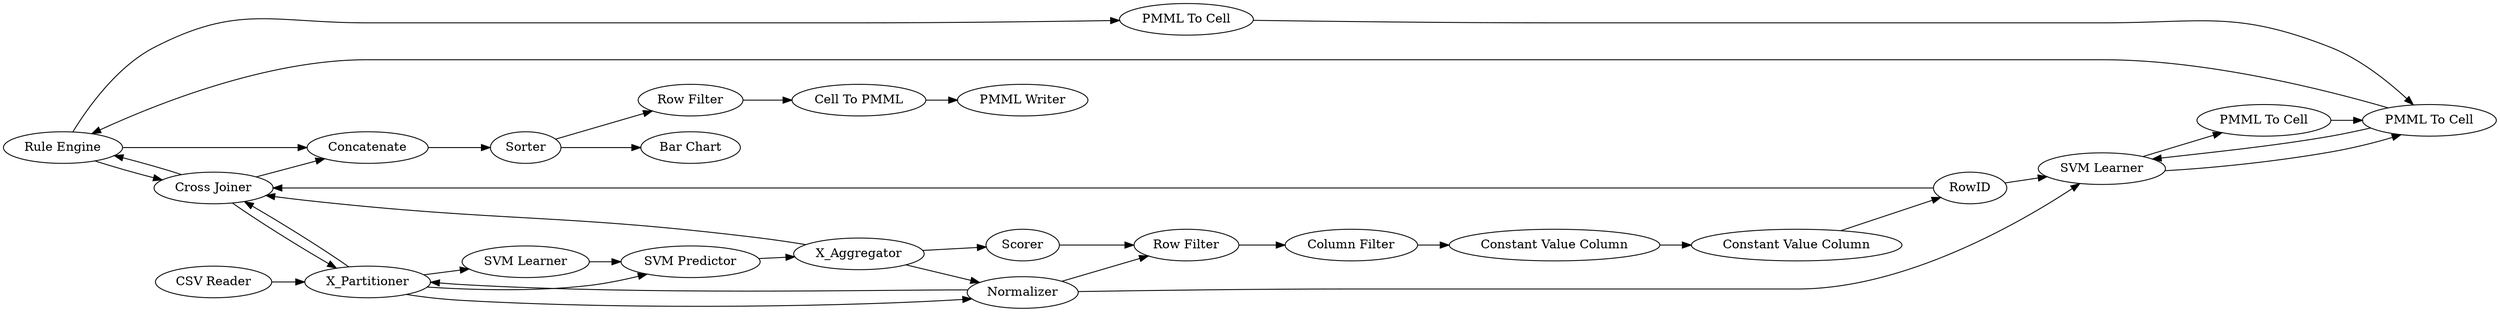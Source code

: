 digraph {
	53 -> 54
	40 -> 2
	34 -> 35
	28 -> 34
	7 -> 40
	39 -> 2
	293 -> 33
	7 -> 41
	2 -> 39
	293 -> 39
	41 -> 9
	2 -> 40
	9 -> 294
	31 -> 32
	35 -> 60
	39 -> 35
	35 -> 39
	1 -> 2
	290 -> 292
	33 -> 34
	32 -> 7
	33 -> 28
	34 -> 33
	52 -> 62
	35 -> 22
	40 -> 9
	22 -> 34
	40 -> 33
	54 -> 61
	39 -> 60
	7 -> 39
	52 -> 53
	294 -> 290
	2 -> 32
	292 -> 293
	60 -> 52
	2 -> 31
	292 [label="Constant Value Column"]
	7 [label=X_Aggregator]
	9 [label="Row Filter"]
	52 [label=Sorter]
	290 [label="Constant Value Column"]
	41 [label=Scorer]
	31 [label="SVM Learner"]
	54 [label="Cell To PMML"]
	1 [label="CSV Reader"]
	294 [label="Column Filter"]
	22 [label="PMML To Cell"]
	53 [label="Row Filter"]
	28 [label="PMML To Cell"]
	293 [label=RowID]
	61 [label="PMML Writer"]
	60 [label=Concatenate]
	35 [label="Rule Engine"]
	34 [label="PMML To Cell"]
	62 [label="Bar Chart"]
	40 [label=Normalizer]
	39 [label="Cross Joiner"]
	33 [label="SVM Learner"]
	32 [label="SVM Predictor"]
	2 [label=X_Partitioner]
	rankdir=LR
}
